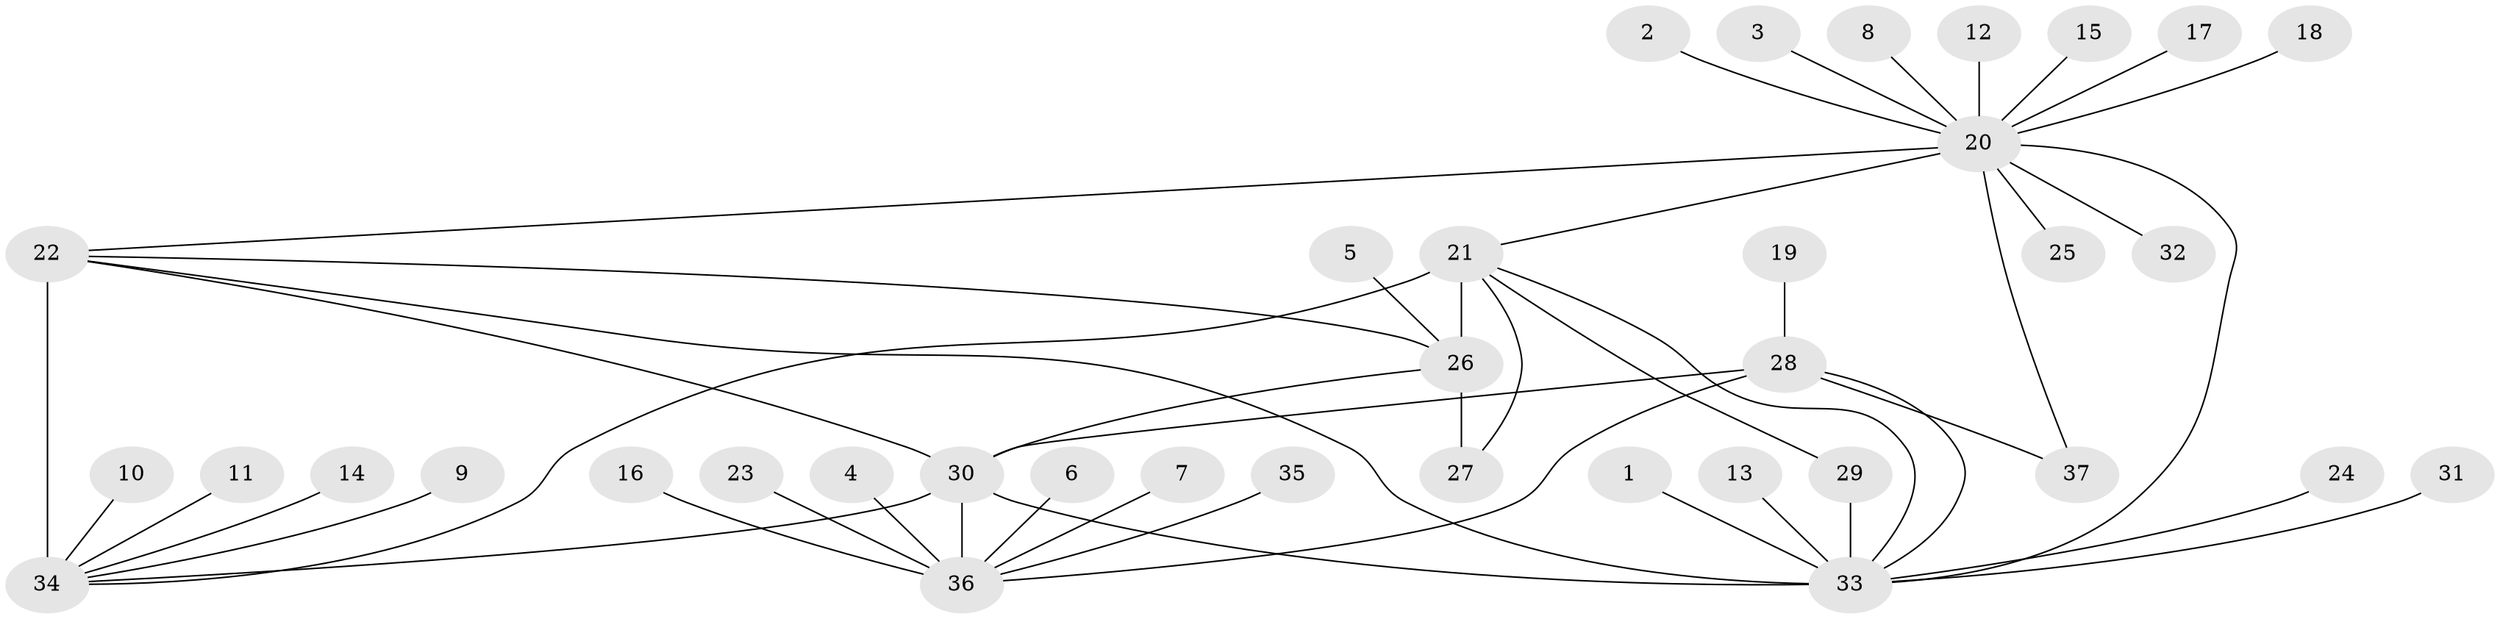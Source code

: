 // original degree distribution, {6: 0.03278688524590164, 9: 0.040983606557377046, 13: 0.01639344262295082, 11: 0.03278688524590164, 8: 0.05737704918032787, 12: 0.00819672131147541, 10: 0.01639344262295082, 7: 0.040983606557377046, 1: 0.6475409836065574, 2: 0.09836065573770492, 3: 0.00819672131147541}
// Generated by graph-tools (version 1.1) at 2025/37/03/04/25 23:37:51]
// undirected, 37 vertices, 48 edges
graph export_dot {
  node [color=gray90,style=filled];
  1;
  2;
  3;
  4;
  5;
  6;
  7;
  8;
  9;
  10;
  11;
  12;
  13;
  14;
  15;
  16;
  17;
  18;
  19;
  20;
  21;
  22;
  23;
  24;
  25;
  26;
  27;
  28;
  29;
  30;
  31;
  32;
  33;
  34;
  35;
  36;
  37;
  1 -- 33 [weight=1.0];
  2 -- 20 [weight=1.0];
  3 -- 20 [weight=1.0];
  4 -- 36 [weight=1.0];
  5 -- 26 [weight=1.0];
  6 -- 36 [weight=1.0];
  7 -- 36 [weight=1.0];
  8 -- 20 [weight=1.0];
  9 -- 34 [weight=1.0];
  10 -- 34 [weight=1.0];
  11 -- 34 [weight=1.0];
  12 -- 20 [weight=1.0];
  13 -- 33 [weight=1.0];
  14 -- 34 [weight=1.0];
  15 -- 20 [weight=1.0];
  16 -- 36 [weight=1.0];
  17 -- 20 [weight=1.0];
  18 -- 20 [weight=1.0];
  19 -- 28 [weight=1.0];
  20 -- 21 [weight=1.0];
  20 -- 22 [weight=1.0];
  20 -- 25 [weight=1.0];
  20 -- 32 [weight=1.0];
  20 -- 33 [weight=1.0];
  20 -- 37 [weight=5.0];
  21 -- 26 [weight=6.0];
  21 -- 27 [weight=2.0];
  21 -- 29 [weight=1.0];
  21 -- 33 [weight=1.0];
  21 -- 34 [weight=1.0];
  22 -- 26 [weight=4.0];
  22 -- 30 [weight=1.0];
  22 -- 33 [weight=1.0];
  22 -- 34 [weight=8.0];
  23 -- 36 [weight=1.0];
  24 -- 33 [weight=1.0];
  26 -- 27 [weight=3.0];
  26 -- 30 [weight=1.0];
  28 -- 30 [weight=2.0];
  28 -- 33 [weight=1.0];
  28 -- 36 [weight=3.0];
  28 -- 37 [weight=1.0];
  29 -- 33 [weight=8.0];
  30 -- 33 [weight=1.0];
  30 -- 34 [weight=1.0];
  30 -- 36 [weight=6.0];
  31 -- 33 [weight=1.0];
  35 -- 36 [weight=1.0];
}
